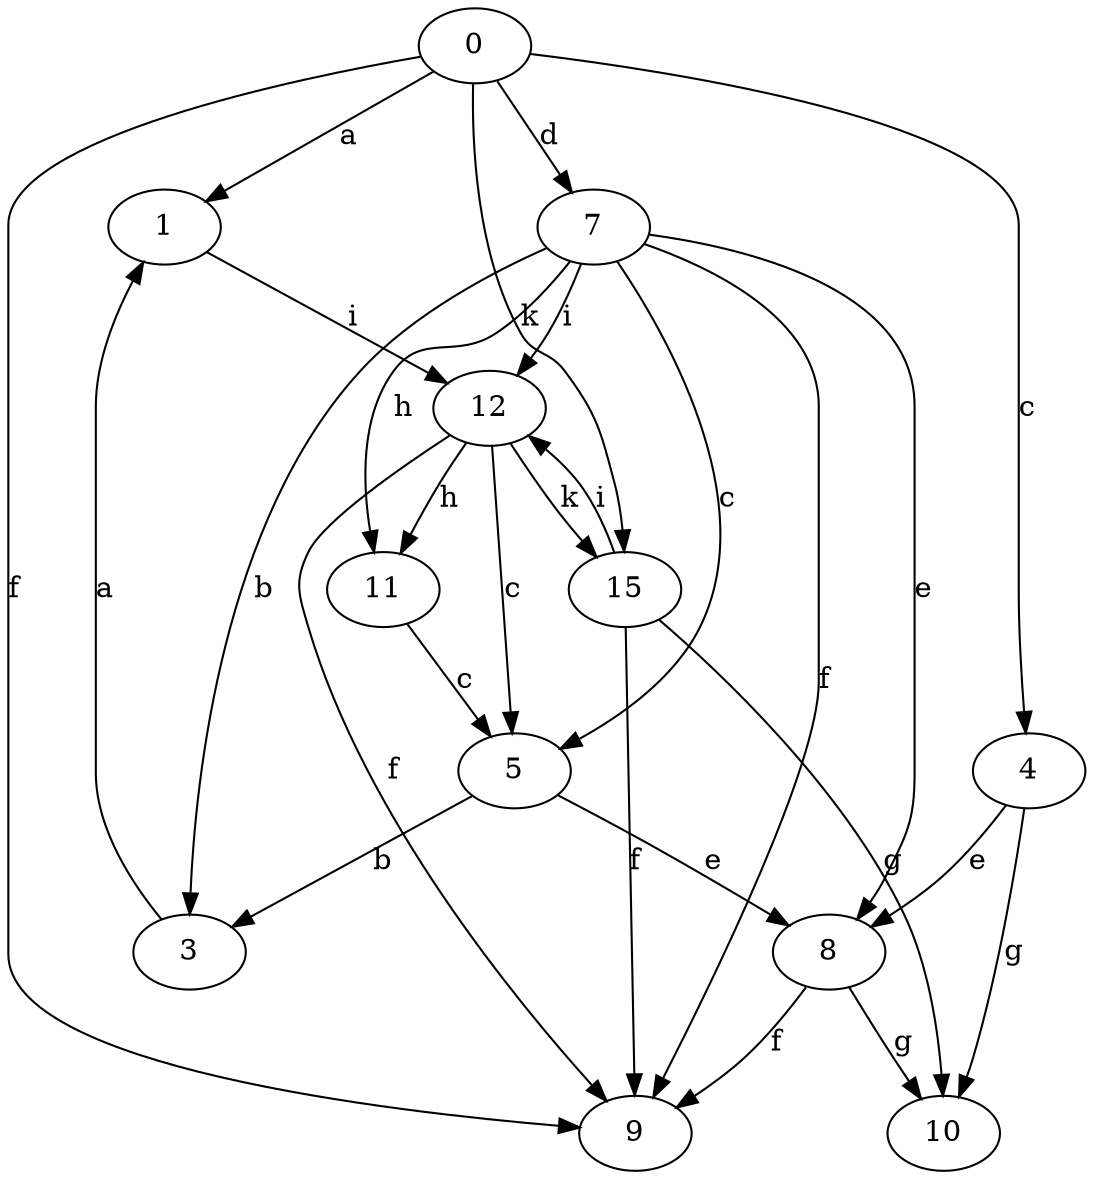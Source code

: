 strict digraph  {
0;
1;
3;
4;
5;
7;
8;
9;
10;
11;
12;
15;
0 -> 1  [label=a];
0 -> 4  [label=c];
0 -> 7  [label=d];
0 -> 9  [label=f];
0 -> 15  [label=k];
1 -> 12  [label=i];
3 -> 1  [label=a];
4 -> 8  [label=e];
4 -> 10  [label=g];
5 -> 3  [label=b];
5 -> 8  [label=e];
7 -> 3  [label=b];
7 -> 5  [label=c];
7 -> 8  [label=e];
7 -> 9  [label=f];
7 -> 11  [label=h];
7 -> 12  [label=i];
8 -> 9  [label=f];
8 -> 10  [label=g];
11 -> 5  [label=c];
12 -> 5  [label=c];
12 -> 9  [label=f];
12 -> 11  [label=h];
12 -> 15  [label=k];
15 -> 9  [label=f];
15 -> 10  [label=g];
15 -> 12  [label=i];
}
